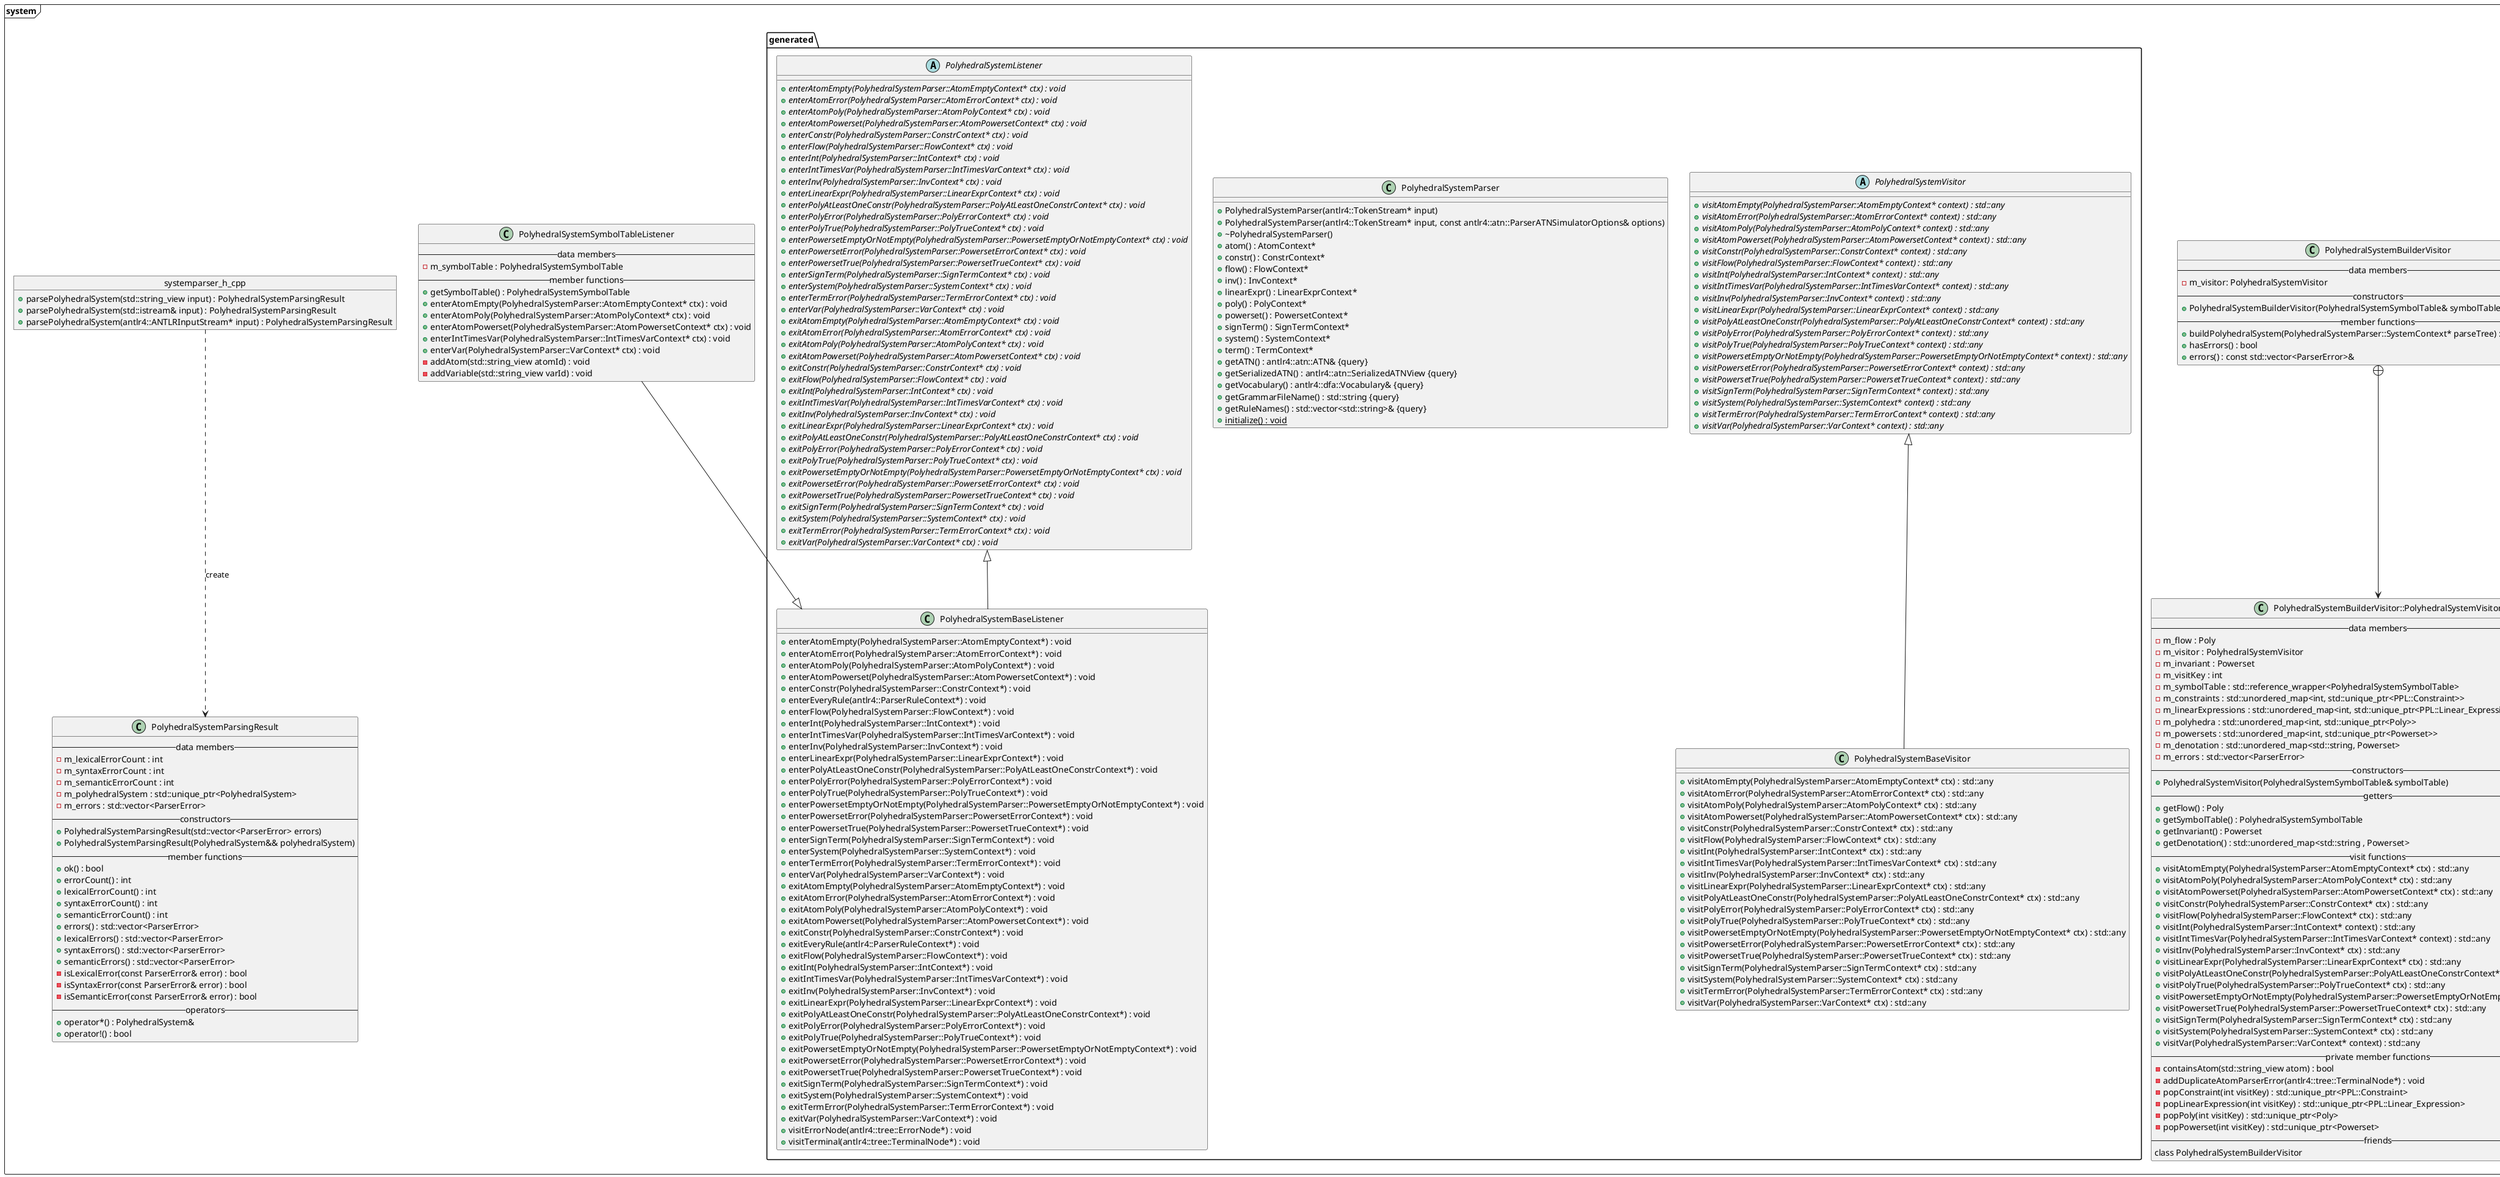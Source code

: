 @startuml
package system <<Frame>> {
    class PolyhedralSystemBuilderVisitor {
        --data members--
        -m_visitor: PolyhedralSystemVisitor
        --constructors--
        +PolyhedralSystemBuilderVisitor(PolyhedralSystemSymbolTable& symbolTable)
        --member functions--
        +buildPolyhedralSystem(PolyhedralSystemParser::SystemContext* parseTree) : PolyhedralSystem
        +hasErrors() : bool
        +errors() : const std::vector<ParserError>&
    }

    class PolyhedralSystemBuilderVisitor::PolyhedralSystemVisitor {
        --data members--
        -m_flow : Poly
        -m_visitor : PolyhedralSystemVisitor
        -m_invariant : Powerset
        -m_visitKey : int
        -m_symbolTable : std::reference_wrapper<PolyhedralSystemSymbolTable>
        -m_constraints : std::unordered_map<int, std::unique_ptr<PPL::Constraint>>
        -m_linearExpressions : std::unordered_map<int, std::unique_ptr<PPL::Linear_Expression>>
        -m_polyhedra : std::unordered_map<int, std::unique_ptr<Poly>>
        -m_powersets : std::unordered_map<int, std::unique_ptr<Powerset>>
        -m_denotation : std::unordered_map<std::string, Powerset>
        -m_errors : std::vector<ParserError>
        --constructors--
        +PolyhedralSystemVisitor(PolyhedralSystemSymbolTable& symbolTable)
        --getters--
        +getFlow() : Poly
        +getSymbolTable() : PolyhedralSystemSymbolTable
        +getInvariant() : Powerset
        +getDenotation() : std::unordered_map<std::string , Powerset>
        --visit functions--
        +visitAtomEmpty(PolyhedralSystemParser::AtomEmptyContext* ctx) : std::any
        +visitAtomPoly(PolyhedralSystemParser::AtomPolyContext* ctx) : std::any
        +visitAtomPowerset(PolyhedralSystemParser::AtomPowersetContext* ctx) : std::any
        +visitConstr(PolyhedralSystemParser::ConstrContext* ctx) : std::any
        +visitFlow(PolyhedralSystemParser::FlowContext* ctx) : std::any
        +visitInt(PolyhedralSystemParser::IntContext* context) : std::any
        +visitIntTimesVar(PolyhedralSystemParser::IntTimesVarContext* context) : std::any
        +visitInv(PolyhedralSystemParser::InvContext* ctx) : std::any
        +visitLinearExpr(PolyhedralSystemParser::LinearExprContext* ctx) : std::any
        +visitPolyAtLeastOneConstr(PolyhedralSystemParser::PolyAtLeastOneConstrContext* ctx) : std::any
        +visitPolyTrue(PolyhedralSystemParser::PolyTrueContext* ctx) : std::any
        +visitPowersetEmptyOrNotEmpty(PolyhedralSystemParser::PowersetEmptyOrNotEmptyContext* ctx) : std::any
        +visitPowersetTrue(PolyhedralSystemParser::PowersetTrueContext* ctx) : std::any
        +visitSignTerm(PolyhedralSystemParser::SignTermContext* ctx) : std::any
        +visitSystem(PolyhedralSystemParser::SystemContext* ctx) : std::any
        +visitVar(PolyhedralSystemParser::VarContext* context) : std::any
        --private member functions--
        -containsAtom(std::string_view atom) : bool
        -addDuplicateAtomParserError(antlr4::tree::TerminalNode*) : void
        -popConstraint(int visitKey) : std::unique_ptr<PPL::Constraint>
        -popLinearExpression(int visitKey) : std::unique_ptr<PPL::Linear_Expression>
        -popPoly(int visitKey) : std::unique_ptr<Poly>
        -popPowerset(int visitKey) : std::unique_ptr<Powerset>
        --friends--
        class PolyhedralSystemBuilderVisitor
    }

    class PolyhedralSystemParsingResult {
        --data members--
        -m_lexicalErrorCount : int
        -m_syntaxErrorCount : int
        -m_semanticErrorCount : int
        -m_polyhedralSystem : std::unique_ptr<PolyhedralSystem>
        -m_errors : std::vector<ParserError>
        --constructors--
        +PolyhedralSystemParsingResult(std::vector<ParserError> errors)
        +PolyhedralSystemParsingResult(PolyhedralSystem&& polyhedralSystem)
        --member functions--
        +ok() : bool
        +errorCount() : int
        +lexicalErrorCount() : int
        +syntaxErrorCount() : int
        +semanticErrorCount() : int
        +errors() : std::vector<ParserError>
        +lexicalErrors() : std::vector<ParserError>
        +syntaxErrors() : std::vector<ParserError>
        +semanticErrors() : std::vector<ParserError>
        -isLexicalError(const ParserError& error) : bool
        -isSyntaxError(const ParserError& error) : bool
        -isSemanticError(const ParserError& error) : bool
        --operators--
        +operator*() : PolyhedralSystem&
        +operator!() : bool
    }

    class PolyhedralSystemSymbolTableListener {
        --data members--
        -m_symbolTable : PolyhedralSystemSymbolTable
        --member functions--
        +getSymbolTable() : PolyhedralSystemSymbolTable
        +enterAtomEmpty(PolyhedralSystemParser::AtomEmptyContext* ctx) : void
        +enterAtomPoly(PolyhedralSystemParser::AtomPolyContext* ctx) : void
        +enterAtomPowerset(PolyhedralSystemParser::AtomPowersetContext* ctx) : void
        +enterIntTimesVar(PolyhedralSystemParser::IntTimesVarContext* ctx) : void
        +enterVar(PolyhedralSystemParser::VarContext* ctx) : void
        -addAtom(std::string_view atomId) : void
        -addVariable(std::string_view varId) : void
    }

    object systemparser_h_cpp {
        +parsePolyhedralSystem(std::string_view input) : PolyhedralSystemParsingResult
        +parsePolyhedralSystem(std::istream& input) : PolyhedralSystemParsingResult
        +parsePolyhedralSystem(antlr4::ANTLRInputStream* input) : PolyhedralSystemParsingResult
    }

    package generated {
        abstract class PolyhedralSystemVisitor {
            +{abstract} visitAtomEmpty(PolyhedralSystemParser::AtomEmptyContext* context) : std::any
            +{abstract} visitAtomError(PolyhedralSystemParser::AtomErrorContext* context) : std::any
            +{abstract} visitAtomPoly(PolyhedralSystemParser::AtomPolyContext* context) : std::any
            +{abstract} visitAtomPowerset(PolyhedralSystemParser::AtomPowersetContext* context) : std::any
            +{abstract} visitConstr(PolyhedralSystemParser::ConstrContext* context) : std::any
            +{abstract} visitFlow(PolyhedralSystemParser::FlowContext* context) : std::any
            +{abstract} visitInt(PolyhedralSystemParser::IntContext* context) : std::any
            +{abstract} visitIntTimesVar(PolyhedralSystemParser::IntTimesVarContext* context) : std::any
            +{abstract} visitInv(PolyhedralSystemParser::InvContext* context) : std::any
            +{abstract} visitLinearExpr(PolyhedralSystemParser::LinearExprContext* context) : std::any
            +{abstract} visitPolyAtLeastOneConstr(PolyhedralSystemParser::PolyAtLeastOneConstrContext* context) : std::any
            +{abstract} visitPolyError(PolyhedralSystemParser::PolyErrorContext* context) : std::any
            +{abstract} visitPolyTrue(PolyhedralSystemParser::PolyTrueContext* context) : std::any
            +{abstract} visitPowersetEmptyOrNotEmpty(PolyhedralSystemParser::PowersetEmptyOrNotEmptyContext* context) : std::any
            +{abstract} visitPowersetError(PolyhedralSystemParser::PowersetErrorContext* context) : std::any
            +{abstract} visitPowersetTrue(PolyhedralSystemParser::PowersetTrueContext* context) : std::any
            +{abstract} visitSignTerm(PolyhedralSystemParser::SignTermContext* context) : std::any
            +{abstract} visitSystem(PolyhedralSystemParser::SystemContext* context) : std::any
            +{abstract} visitTermError(PolyhedralSystemParser::TermErrorContext* context) : std::any
            +{abstract} visitVar(PolyhedralSystemParser::VarContext* context) : std::any
        }

        class PolyhedralSystemBaseVisitor {
            +visitAtomEmpty(PolyhedralSystemParser::AtomEmptyContext* ctx) : std::any
            +visitAtomError(PolyhedralSystemParser::AtomErrorContext* ctx) : std::any
            +visitAtomPoly(PolyhedralSystemParser::AtomPolyContext* ctx) : std::any
            +visitAtomPowerset(PolyhedralSystemParser::AtomPowersetContext* ctx) : std::any
            +visitConstr(PolyhedralSystemParser::ConstrContext* ctx) : std::any
            +visitFlow(PolyhedralSystemParser::FlowContext* ctx) : std::any
            +visitInt(PolyhedralSystemParser::IntContext* ctx) : std::any
            +visitIntTimesVar(PolyhedralSystemParser::IntTimesVarContext* ctx) : std::any
            +visitInv(PolyhedralSystemParser::InvContext* ctx) : std::any
            +visitLinearExpr(PolyhedralSystemParser::LinearExprContext* ctx) : std::any
            +visitPolyAtLeastOneConstr(PolyhedralSystemParser::PolyAtLeastOneConstrContext* ctx) : std::any
            +visitPolyError(PolyhedralSystemParser::PolyErrorContext* ctx) : std::any
            +visitPolyTrue(PolyhedralSystemParser::PolyTrueContext* ctx) : std::any
            +visitPowersetEmptyOrNotEmpty(PolyhedralSystemParser::PowersetEmptyOrNotEmptyContext* ctx) : std::any
            +visitPowersetError(PolyhedralSystemParser::PowersetErrorContext* ctx) : std::any
            +visitPowersetTrue(PolyhedralSystemParser::PowersetTrueContext* ctx) : std::any
            +visitSignTerm(PolyhedralSystemParser::SignTermContext* ctx) : std::any
            +visitSystem(PolyhedralSystemParser::SystemContext* ctx) : std::any
            +visitTermError(PolyhedralSystemParser::TermErrorContext* ctx) : std::any
            +visitVar(PolyhedralSystemParser::VarContext* ctx) : std::any
        }

        class PolyhedralSystemParser {
            +PolyhedralSystemParser(antlr4::TokenStream* input)
            +PolyhedralSystemParser(antlr4::TokenStream* input, const antlr4::atn::ParserATNSimulatorOptions& options)
            +~PolyhedralSystemParser()
            +atom() : AtomContext*
            +constr() : ConstrContext*
            +flow() : FlowContext*
            +inv() : InvContext*
            +linearExpr() : LinearExprContext*
            +poly() : PolyContext*
            +powerset() : PowersetContext*
            +signTerm() : SignTermContext*
            +system() : SystemContext*
            +term() : TermContext*
            +getATN() : antlr4::atn::ATN& {query}
            +getSerializedATN() : antlr4::atn::SerializedATNView {query}
            +getVocabulary() : antlr4::dfa::Vocabulary& {query}
            +getGrammarFileName() : std::string {query}
            +getRuleNames() : std::vector<std::string>& {query}
            +{static} initialize() : void
        }

        abstract class PolyhedralSystemListener {
        	+{abstract} enterAtomEmpty(PolyhedralSystemParser::AtomEmptyContext* ctx) : void
        	+{abstract} enterAtomError(PolyhedralSystemParser::AtomErrorContext* ctx) : void
        	+{abstract} enterAtomPoly(PolyhedralSystemParser::AtomPolyContext* ctx) : void
        	+{abstract} enterAtomPowerset(PolyhedralSystemParser::AtomPowersetContext* ctx) : void
        	+{abstract} enterConstr(PolyhedralSystemParser::ConstrContext* ctx) : void
        	+{abstract} enterFlow(PolyhedralSystemParser::FlowContext* ctx) : void
        	+{abstract} enterInt(PolyhedralSystemParser::IntContext* ctx) : void
        	+{abstract} enterIntTimesVar(PolyhedralSystemParser::IntTimesVarContext* ctx) : void
        	+{abstract} enterInv(PolyhedralSystemParser::InvContext* ctx) : void
        	+{abstract} enterLinearExpr(PolyhedralSystemParser::LinearExprContext* ctx) : void
        	+{abstract} enterPolyAtLeastOneConstr(PolyhedralSystemParser::PolyAtLeastOneConstrContext* ctx) : void
        	+{abstract} enterPolyError(PolyhedralSystemParser::PolyErrorContext* ctx) : void
        	+{abstract} enterPolyTrue(PolyhedralSystemParser::PolyTrueContext* ctx) : void
        	+{abstract} enterPowersetEmptyOrNotEmpty(PolyhedralSystemParser::PowersetEmptyOrNotEmptyContext* ctx) : void
        	+{abstract} enterPowersetError(PolyhedralSystemParser::PowersetErrorContext* ctx) : void
        	+{abstract} enterPowersetTrue(PolyhedralSystemParser::PowersetTrueContext* ctx) : void
        	+{abstract} enterSignTerm(PolyhedralSystemParser::SignTermContext* ctx) : void
        	+{abstract} enterSystem(PolyhedralSystemParser::SystemContext* ctx) : void
        	+{abstract} enterTermError(PolyhedralSystemParser::TermErrorContext* ctx) : void
        	+{abstract} enterVar(PolyhedralSystemParser::VarContext* ctx) : void
        	+{abstract} exitAtomEmpty(PolyhedralSystemParser::AtomEmptyContext* ctx) : void
        	+{abstract} exitAtomError(PolyhedralSystemParser::AtomErrorContext* ctx) : void
        	+{abstract} exitAtomPoly(PolyhedralSystemParser::AtomPolyContext* ctx) : void
        	+{abstract} exitAtomPowerset(PolyhedralSystemParser::AtomPowersetContext* ctx) : void
        	+{abstract} exitConstr(PolyhedralSystemParser::ConstrContext* ctx) : void
        	+{abstract} exitFlow(PolyhedralSystemParser::FlowContext* ctx) : void
        	+{abstract} exitInt(PolyhedralSystemParser::IntContext* ctx) : void
        	+{abstract} exitIntTimesVar(PolyhedralSystemParser::IntTimesVarContext* ctx) : void
        	+{abstract} exitInv(PolyhedralSystemParser::InvContext* ctx) : void
        	+{abstract} exitLinearExpr(PolyhedralSystemParser::LinearExprContext* ctx) : void
        	+{abstract} exitPolyAtLeastOneConstr(PolyhedralSystemParser::PolyAtLeastOneConstrContext* ctx) : void
        	+{abstract} exitPolyError(PolyhedralSystemParser::PolyErrorContext* ctx) : void
        	+{abstract} exitPolyTrue(PolyhedralSystemParser::PolyTrueContext* ctx) : void
        	+{abstract} exitPowersetEmptyOrNotEmpty(PolyhedralSystemParser::PowersetEmptyOrNotEmptyContext* ctx) : void
        	+{abstract} exitPowersetError(PolyhedralSystemParser::PowersetErrorContext* ctx) : void
        	+{abstract} exitPowersetTrue(PolyhedralSystemParser::PowersetTrueContext* ctx) : void
        	+{abstract} exitSignTerm(PolyhedralSystemParser::SignTermContext* ctx) : void
        	+{abstract} exitSystem(PolyhedralSystemParser::SystemContext* ctx) : void
        	+{abstract} exitTermError(PolyhedralSystemParser::TermErrorContext* ctx) : void
        	+{abstract} exitVar(PolyhedralSystemParser::VarContext* ctx) : void
        }

        class PolyhedralSystemBaseListener {
        	+enterAtomEmpty(PolyhedralSystemParser::AtomEmptyContext*) : void
        	+enterAtomError(PolyhedralSystemParser::AtomErrorContext*) : void
        	+enterAtomPoly(PolyhedralSystemParser::AtomPolyContext*) : void
        	+enterAtomPowerset(PolyhedralSystemParser::AtomPowersetContext*) : void
        	+enterConstr(PolyhedralSystemParser::ConstrContext*) : void
        	+enterEveryRule(antlr4::ParserRuleContext*) : void
        	+enterFlow(PolyhedralSystemParser::FlowContext*) : void
        	+enterInt(PolyhedralSystemParser::IntContext*) : void
        	+enterIntTimesVar(PolyhedralSystemParser::IntTimesVarContext*) : void
        	+enterInv(PolyhedralSystemParser::InvContext*) : void
        	+enterLinearExpr(PolyhedralSystemParser::LinearExprContext*) : void
        	+enterPolyAtLeastOneConstr(PolyhedralSystemParser::PolyAtLeastOneConstrContext*) : void
        	+enterPolyError(PolyhedralSystemParser::PolyErrorContext*) : void
        	+enterPolyTrue(PolyhedralSystemParser::PolyTrueContext*) : void
        	+enterPowersetEmptyOrNotEmpty(PolyhedralSystemParser::PowersetEmptyOrNotEmptyContext*) : void
        	+enterPowersetError(PolyhedralSystemParser::PowersetErrorContext*) : void
        	+enterPowersetTrue(PolyhedralSystemParser::PowersetTrueContext*) : void
        	+enterSignTerm(PolyhedralSystemParser::SignTermContext*) : void
        	+enterSystem(PolyhedralSystemParser::SystemContext*) : void
        	+enterTermError(PolyhedralSystemParser::TermErrorContext*) : void
        	+enterVar(PolyhedralSystemParser::VarContext*) : void
        	+exitAtomEmpty(PolyhedralSystemParser::AtomEmptyContext*) : void
        	+exitAtomError(PolyhedralSystemParser::AtomErrorContext*) : void
        	+exitAtomPoly(PolyhedralSystemParser::AtomPolyContext*) : void
        	+exitAtomPowerset(PolyhedralSystemParser::AtomPowersetContext*) : void
        	+exitConstr(PolyhedralSystemParser::ConstrContext*) : void
        	+exitEveryRule(antlr4::ParserRuleContext*) : void
        	+exitFlow(PolyhedralSystemParser::FlowContext*) : void
        	+exitInt(PolyhedralSystemParser::IntContext*) : void
        	+exitIntTimesVar(PolyhedralSystemParser::IntTimesVarContext*) : void
        	+exitInv(PolyhedralSystemParser::InvContext*) : void
        	+exitLinearExpr(PolyhedralSystemParser::LinearExprContext*) : void
        	+exitPolyAtLeastOneConstr(PolyhedralSystemParser::PolyAtLeastOneConstrContext*) : void
        	+exitPolyError(PolyhedralSystemParser::PolyErrorContext*) : void
        	+exitPolyTrue(PolyhedralSystemParser::PolyTrueContext*) : void
        	+exitPowersetEmptyOrNotEmpty(PolyhedralSystemParser::PowersetEmptyOrNotEmptyContext*) : void
        	+exitPowersetError(PolyhedralSystemParser::PowersetErrorContext*) : void
        	+exitPowersetTrue(PolyhedralSystemParser::PowersetTrueContext*) : void
        	+exitSignTerm(PolyhedralSystemParser::SignTermContext*) : void
        	+exitSystem(PolyhedralSystemParser::SystemContext*) : void
        	+exitTermError(PolyhedralSystemParser::TermErrorContext*) : void
        	+exitVar(PolyhedralSystemParser::VarContext*) : void
        	+visitErrorNode(antlr4::tree::ErrorNode*) : void
        	+visitTerminal(antlr4::tree::TerminalNode*) : void
        }

    }
}

PolyhedralSystemVisitor <|-- PolyhedralSystemBaseVisitor
PolyhedralSystemListener <|-- PolyhedralSystemBaseListener
PolyhedralSystemBuilderVisitor +--> PolyhedralSystemBuilderVisitor::PolyhedralSystemVisitor
PolyhedralSystemSymbolTableListener --|> PolyhedralSystemBaseListener
systemparser_h_cpp ..> PolyhedralSystemParsingResult: create
@enduml